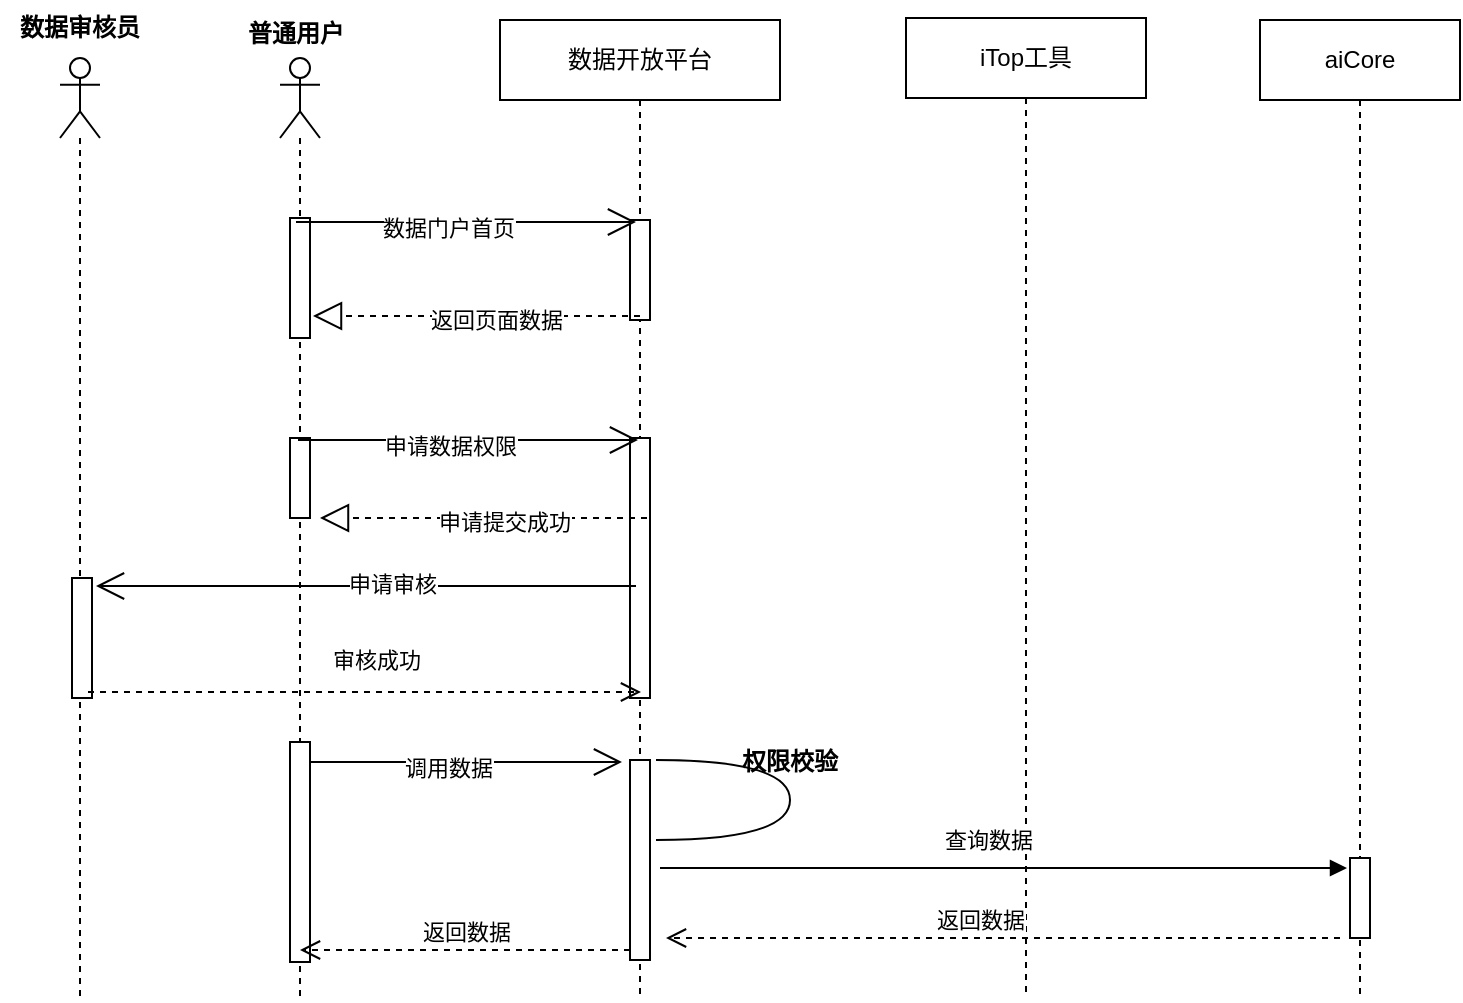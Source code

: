 <mxfile version="14.4.3" type="github">
  <diagram name="Page-1" id="13e1069c-82ec-6db2-03f1-153e76fe0fe0">
    <mxGraphModel dx="1039" dy="548" grid="1" gridSize="10" guides="1" tooltips="1" connect="1" arrows="1" fold="1" page="1" pageScale="1" pageWidth="1100" pageHeight="850" background="#ffffff" math="0" shadow="0">
      <root>
        <mxCell id="0" />
        <mxCell id="1" parent="0" />
        <mxCell id="eVLwb8zR_LEF-cPzehQB-1" value="数据开放平台" style="shape=umlLifeline;perimeter=lifelinePerimeter;whiteSpace=wrap;html=1;container=1;collapsible=0;recursiveResize=0;outlineConnect=0;" vertex="1" parent="1">
          <mxGeometry x="370" y="151" width="140" height="490" as="geometry" />
        </mxCell>
        <mxCell id="eVLwb8zR_LEF-cPzehQB-2" value="" style="html=1;points=[];perimeter=orthogonalPerimeter;" vertex="1" parent="eVLwb8zR_LEF-cPzehQB-1">
          <mxGeometry x="65" y="100" width="10" height="50" as="geometry" />
        </mxCell>
        <mxCell id="eVLwb8zR_LEF-cPzehQB-3" value="" style="html=1;points=[];perimeter=orthogonalPerimeter;" vertex="1" parent="eVLwb8zR_LEF-cPzehQB-1">
          <mxGeometry x="65" y="209" width="10" height="130" as="geometry" />
        </mxCell>
        <mxCell id="eVLwb8zR_LEF-cPzehQB-4" value="" style="html=1;points=[];perimeter=orthogonalPerimeter;" vertex="1" parent="eVLwb8zR_LEF-cPzehQB-1">
          <mxGeometry x="65" y="370" width="10" height="100" as="geometry" />
        </mxCell>
        <mxCell id="eVLwb8zR_LEF-cPzehQB-52" value="" style="shape=requiredInterface;html=1;verticalLabelPosition=bottom;" vertex="1" parent="eVLwb8zR_LEF-cPzehQB-1">
          <mxGeometry x="78" y="370" width="67" height="40" as="geometry" />
        </mxCell>
        <mxCell id="eVLwb8zR_LEF-cPzehQB-65" value="权限校验" style="text;align=center;fontStyle=1;verticalAlign=middle;spacingLeft=3;spacingRight=3;strokeColor=none;rotatable=0;points=[[0,0.5],[1,0.5]];portConstraint=eastwest;" vertex="1" parent="eVLwb8zR_LEF-cPzehQB-1">
          <mxGeometry x="105" y="357" width="80" height="26" as="geometry" />
        </mxCell>
        <mxCell id="eVLwb8zR_LEF-cPzehQB-5" value="iTop工具" style="shape=umlLifeline;perimeter=lifelinePerimeter;whiteSpace=wrap;html=1;container=1;collapsible=0;recursiveResize=0;outlineConnect=0;" vertex="1" parent="1">
          <mxGeometry x="573" y="150" width="120" height="490" as="geometry" />
        </mxCell>
        <mxCell id="eVLwb8zR_LEF-cPzehQB-8" value="aiCore" style="shape=umlLifeline;perimeter=lifelinePerimeter;whiteSpace=wrap;html=1;container=1;collapsible=0;recursiveResize=0;outlineConnect=0;" vertex="1" parent="1">
          <mxGeometry x="750" y="151" width="100" height="489" as="geometry" />
        </mxCell>
        <mxCell id="eVLwb8zR_LEF-cPzehQB-10" value="" style="html=1;points=[];perimeter=orthogonalPerimeter;" vertex="1" parent="eVLwb8zR_LEF-cPzehQB-8">
          <mxGeometry x="45" y="419" width="10" height="40" as="geometry" />
        </mxCell>
        <mxCell id="eVLwb8zR_LEF-cPzehQB-11" value="" style="shape=umlLifeline;participant=umlActor;perimeter=lifelinePerimeter;whiteSpace=wrap;html=1;container=1;collapsible=0;recursiveResize=0;verticalAlign=top;spacingTop=36;outlineConnect=0;" vertex="1" parent="1">
          <mxGeometry x="260" y="170" width="20" height="470" as="geometry" />
        </mxCell>
        <mxCell id="eVLwb8zR_LEF-cPzehQB-12" value="" style="html=1;points=[];perimeter=orthogonalPerimeter;" vertex="1" parent="eVLwb8zR_LEF-cPzehQB-11">
          <mxGeometry x="5" y="80" width="10" height="60" as="geometry" />
        </mxCell>
        <mxCell id="eVLwb8zR_LEF-cPzehQB-13" value="" style="html=1;points=[];perimeter=orthogonalPerimeter;" vertex="1" parent="eVLwb8zR_LEF-cPzehQB-11">
          <mxGeometry x="5" y="190" width="10" height="40" as="geometry" />
        </mxCell>
        <mxCell id="eVLwb8zR_LEF-cPzehQB-15" value="" style="html=1;points=[];perimeter=orthogonalPerimeter;" vertex="1" parent="eVLwb8zR_LEF-cPzehQB-11">
          <mxGeometry x="5" y="342" width="10" height="110" as="geometry" />
        </mxCell>
        <mxCell id="eVLwb8zR_LEF-cPzehQB-37" value="" style="endArrow=open;endFill=1;endSize=12;html=1;" edge="1" parent="eVLwb8zR_LEF-cPzehQB-11">
          <mxGeometry width="160" relative="1" as="geometry">
            <mxPoint x="8" y="82" as="sourcePoint" />
            <mxPoint x="178" y="82" as="targetPoint" />
          </mxGeometry>
        </mxCell>
        <mxCell id="eVLwb8zR_LEF-cPzehQB-38" value="数据门户首页" style="edgeLabel;html=1;align=center;verticalAlign=middle;resizable=0;points=[];" vertex="1" connectable="0" parent="eVLwb8zR_LEF-cPzehQB-37">
          <mxGeometry x="-0.113" y="-3" relative="1" as="geometry">
            <mxPoint as="offset" />
          </mxGeometry>
        </mxCell>
        <mxCell id="eVLwb8zR_LEF-cPzehQB-16" value="普通用户" style="text;align=center;fontStyle=1;verticalAlign=middle;spacingLeft=3;spacingRight=3;strokeColor=none;rotatable=0;points=[[0,0.5],[1,0.5]];portConstraint=eastwest;" vertex="1" parent="1">
          <mxGeometry x="228" y="144" width="80" height="26" as="geometry" />
        </mxCell>
        <mxCell id="eVLwb8zR_LEF-cPzehQB-20" value="" style="shape=umlLifeline;participant=umlActor;perimeter=lifelinePerimeter;whiteSpace=wrap;html=1;container=1;collapsible=0;recursiveResize=0;verticalAlign=top;spacingTop=36;outlineConnect=0;" vertex="1" parent="1">
          <mxGeometry x="150" y="170" width="20" height="470" as="geometry" />
        </mxCell>
        <mxCell id="eVLwb8zR_LEF-cPzehQB-21" value="" style="html=1;points=[];perimeter=orthogonalPerimeter;" vertex="1" parent="eVLwb8zR_LEF-cPzehQB-20">
          <mxGeometry x="6" y="260" width="10" height="60" as="geometry" />
        </mxCell>
        <mxCell id="eVLwb8zR_LEF-cPzehQB-22" value="数据审核员" style="text;align=center;fontStyle=1;verticalAlign=middle;spacingLeft=3;spacingRight=3;strokeColor=none;rotatable=0;points=[[0,0.5],[1,0.5]];portConstraint=eastwest;" vertex="1" parent="1">
          <mxGeometry x="120" y="141" width="80" height="26" as="geometry" />
        </mxCell>
        <mxCell id="eVLwb8zR_LEF-cPzehQB-25" value="审核成功" style="html=1;verticalAlign=bottom;endArrow=open;dashed=1;endSize=8;" edge="1" parent="1">
          <mxGeometry x="0.042" y="7" relative="1" as="geometry">
            <mxPoint x="440.5" y="487" as="targetPoint" />
            <mxPoint x="164" y="487" as="sourcePoint" />
            <mxPoint as="offset" />
          </mxGeometry>
        </mxCell>
        <mxCell id="eVLwb8zR_LEF-cPzehQB-34" value="返回数据" style="html=1;verticalAlign=bottom;endArrow=open;dashed=1;endSize=8;exitX=0;exitY=0.95;" edge="1" parent="1" source="eVLwb8zR_LEF-cPzehQB-4" target="eVLwb8zR_LEF-cPzehQB-11">
          <mxGeometry relative="1" as="geometry">
            <mxPoint x="280" y="598" as="targetPoint" />
          </mxGeometry>
        </mxCell>
        <mxCell id="eVLwb8zR_LEF-cPzehQB-35" value="返回数据" style="html=1;verticalAlign=bottom;endArrow=open;dashed=1;endSize=8;" edge="1" parent="1">
          <mxGeometry x="0.068" relative="1" as="geometry">
            <mxPoint x="453" y="610" as="targetPoint" />
            <mxPoint x="790" y="610" as="sourcePoint" />
            <mxPoint as="offset" />
          </mxGeometry>
        </mxCell>
        <mxCell id="eVLwb8zR_LEF-cPzehQB-36" value="查询数据" style="html=1;verticalAlign=bottom;endArrow=block;" edge="1" parent="1">
          <mxGeometry x="-0.047" y="5" relative="1" as="geometry">
            <mxPoint x="450" y="575" as="sourcePoint" />
            <mxPoint x="793.5" y="575" as="targetPoint" />
            <Array as="points" />
            <mxPoint as="offset" />
          </mxGeometry>
        </mxCell>
        <mxCell id="eVLwb8zR_LEF-cPzehQB-40" value="" style="endArrow=block;dashed=1;endFill=0;endSize=12;html=1;" edge="1" parent="1">
          <mxGeometry width="160" relative="1" as="geometry">
            <mxPoint x="440" y="299" as="sourcePoint" />
            <mxPoint x="276.5" y="299" as="targetPoint" />
            <Array as="points">
              <mxPoint x="397" y="299" />
            </Array>
          </mxGeometry>
        </mxCell>
        <mxCell id="eVLwb8zR_LEF-cPzehQB-41" value="返回页面数据" style="edgeLabel;html=1;align=center;verticalAlign=middle;resizable=0;points=[];" vertex="1" connectable="0" parent="eVLwb8zR_LEF-cPzehQB-40">
          <mxGeometry x="-0.118" y="2" relative="1" as="geometry">
            <mxPoint as="offset" />
          </mxGeometry>
        </mxCell>
        <mxCell id="eVLwb8zR_LEF-cPzehQB-42" value="" style="endArrow=open;endFill=1;endSize=12;html=1;" edge="1" parent="1">
          <mxGeometry width="160" relative="1" as="geometry">
            <mxPoint x="269" y="361" as="sourcePoint" />
            <mxPoint x="439" y="361" as="targetPoint" />
          </mxGeometry>
        </mxCell>
        <mxCell id="eVLwb8zR_LEF-cPzehQB-43" value="申请数据权限" style="edgeLabel;html=1;align=center;verticalAlign=middle;resizable=0;points=[];" vertex="1" connectable="0" parent="eVLwb8zR_LEF-cPzehQB-42">
          <mxGeometry x="-0.113" y="-3" relative="1" as="geometry">
            <mxPoint as="offset" />
          </mxGeometry>
        </mxCell>
        <mxCell id="eVLwb8zR_LEF-cPzehQB-44" value="" style="endArrow=block;dashed=1;endFill=0;endSize=12;html=1;" edge="1" parent="1">
          <mxGeometry width="160" relative="1" as="geometry">
            <mxPoint x="443.5" y="400" as="sourcePoint" />
            <mxPoint x="280" y="400" as="targetPoint" />
            <Array as="points">
              <mxPoint x="400.5" y="400" />
            </Array>
          </mxGeometry>
        </mxCell>
        <mxCell id="eVLwb8zR_LEF-cPzehQB-45" value="申请提交成功" style="edgeLabel;html=1;align=center;verticalAlign=middle;resizable=0;points=[];" vertex="1" connectable="0" parent="eVLwb8zR_LEF-cPzehQB-44">
          <mxGeometry x="-0.118" y="2" relative="1" as="geometry">
            <mxPoint as="offset" />
          </mxGeometry>
        </mxCell>
        <mxCell id="eVLwb8zR_LEF-cPzehQB-48" value="" style="endArrow=open;endFill=1;endSize=12;html=1;" edge="1" parent="1">
          <mxGeometry width="160" relative="1" as="geometry">
            <mxPoint x="438" y="434" as="sourcePoint" />
            <mxPoint x="168" y="434" as="targetPoint" />
            <Array as="points">
              <mxPoint x="228" y="434" />
            </Array>
          </mxGeometry>
        </mxCell>
        <mxCell id="eVLwb8zR_LEF-cPzehQB-49" value="申请审核" style="edgeLabel;html=1;align=center;verticalAlign=middle;resizable=0;points=[];" vertex="1" connectable="0" parent="eVLwb8zR_LEF-cPzehQB-48">
          <mxGeometry x="-0.092" y="-1" relative="1" as="geometry">
            <mxPoint as="offset" />
          </mxGeometry>
        </mxCell>
        <mxCell id="eVLwb8zR_LEF-cPzehQB-50" value="" style="endArrow=open;endFill=1;endSize=12;html=1;" edge="1" parent="1">
          <mxGeometry width="160" relative="1" as="geometry">
            <mxPoint x="275" y="522" as="sourcePoint" />
            <mxPoint x="431" y="522" as="targetPoint" />
          </mxGeometry>
        </mxCell>
        <mxCell id="eVLwb8zR_LEF-cPzehQB-51" value="调用数据" style="edgeLabel;html=1;align=center;verticalAlign=middle;resizable=0;points=[];" vertex="1" connectable="0" parent="eVLwb8zR_LEF-cPzehQB-50">
          <mxGeometry x="-0.113" y="-3" relative="1" as="geometry">
            <mxPoint as="offset" />
          </mxGeometry>
        </mxCell>
      </root>
    </mxGraphModel>
  </diagram>
</mxfile>
